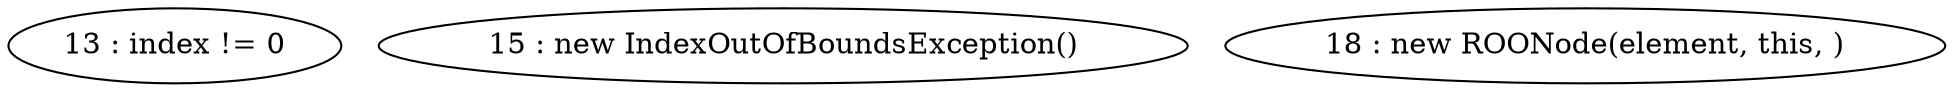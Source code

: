 digraph G {
"13 : index != 0"
"15 : new IndexOutOfBoundsException()"
"18 : new ROONode(element, this, )"
}